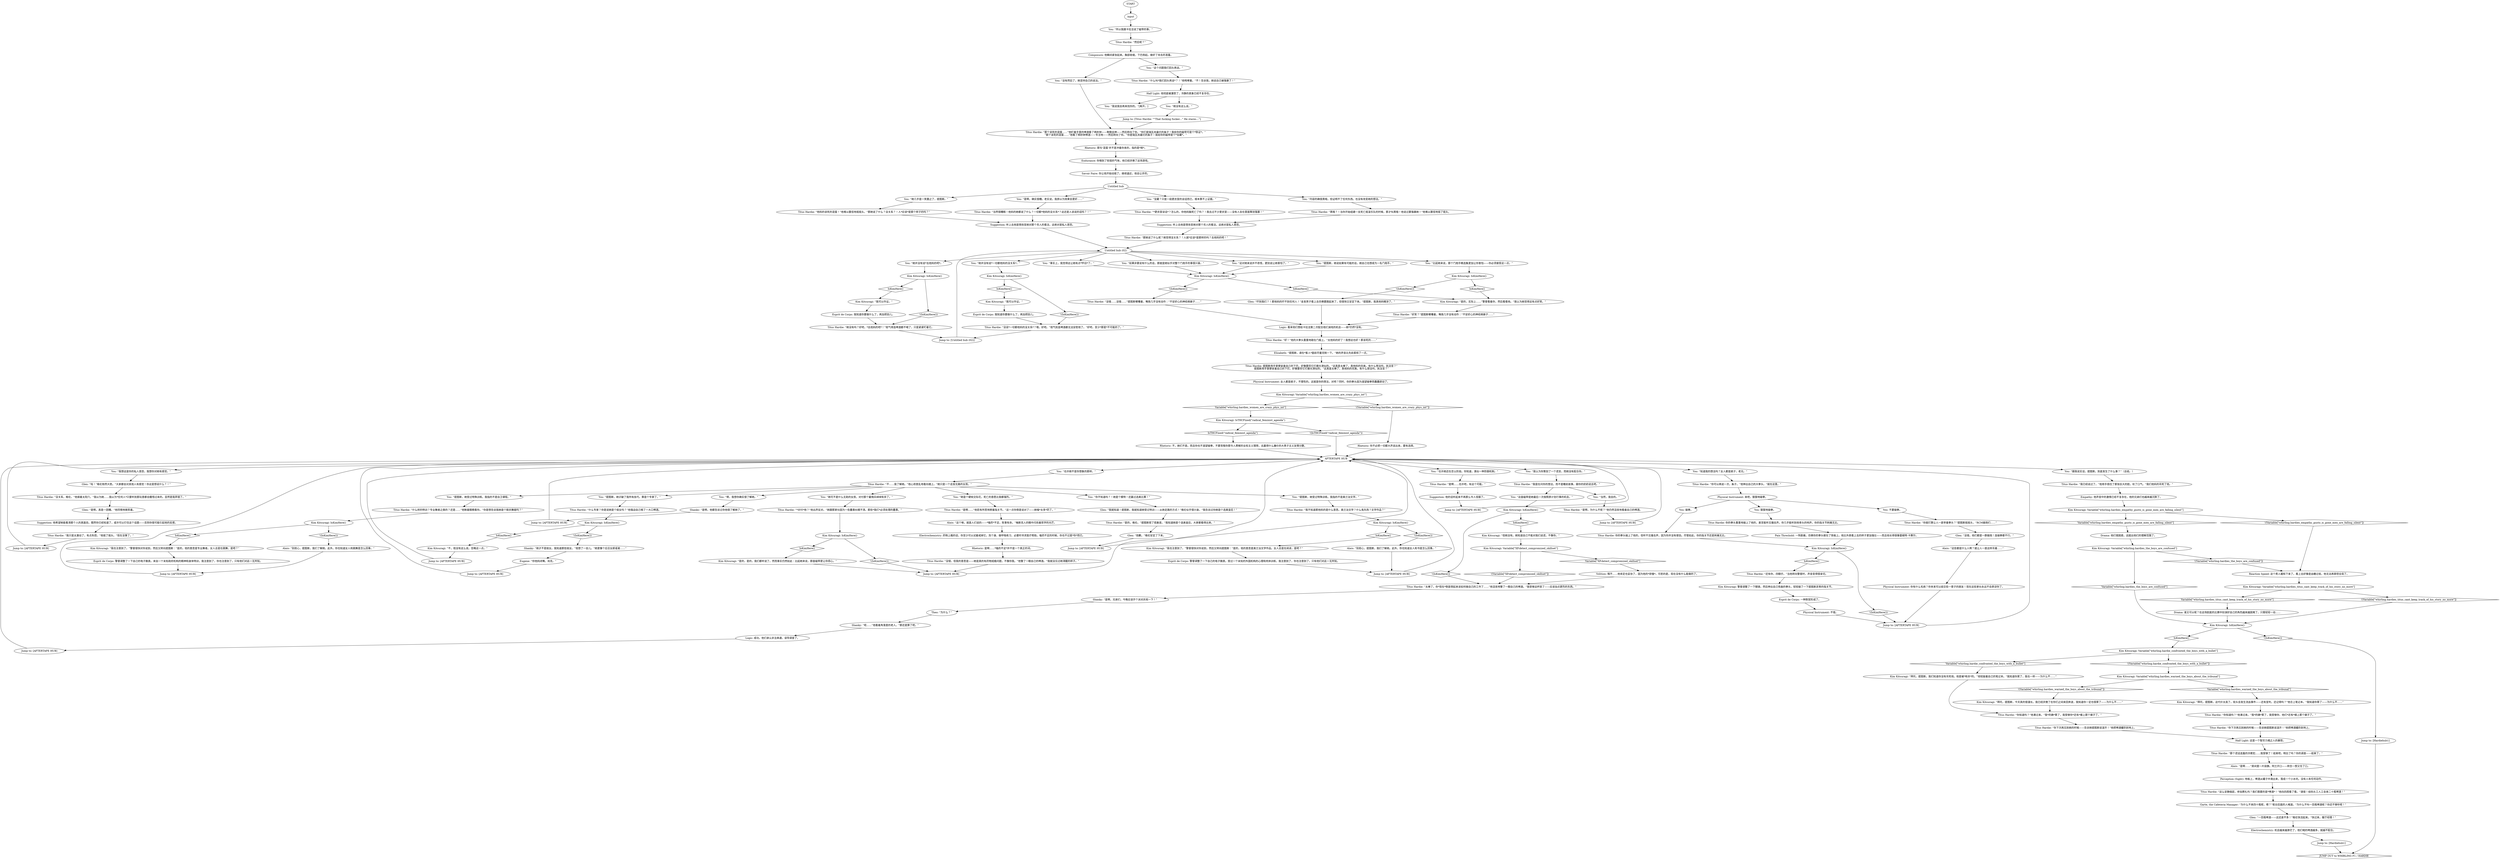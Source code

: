 # WHIRLING F1 / HARDIE AFTER TALKING TO KLAASJE
# * Back from Klaasje.
#* Get the doorgunner mixtape
# ==================================================
digraph G {
	  0 [label="START"];
	  1 [label="input"];
	  2 [label="Titus Hardie: “黑暗？！当你开始组建一支死亡摇滚乐队的时候，那才叫黑暗！他说过要强暴她！”他难以置信地摇了摇头。"];
	  3 [label="Titus Hardie: “当然很糟糕！他妈的她都说了什么？一切都*他妈的没关系*？这还是人该说的话吗？！”"];
	  4 [label="Esprit de Corps: 我知道你要做什么了，再加把劲儿。"];
	  5 [label="Jump to: [Untitled hub (02)]"];
	  6 [label="Titus Hardie: “你可以再说一次，条子。”他伸出自己的大拳头。“就在这里。”"];
	  7 [label="Kim Kitsuragi: IsTHCFixed(\"radical_feminist_agenda\")"];
	  8 [label="IsTHCFixed(\"radical_feminist_agenda\")", shape=diamond];
	  9 [label="!(IsTHCFixed(\"radical_feminist_agenda\"))", shape=diamond];
	  10 [label="Kim Kitsuragi: Variable[\"whirling.hardies_women_are_crazy_phys_int\"]"];
	  11 [label="Variable[\"whirling.hardies_women_are_crazy_phys_int\"]", shape=diamond];
	  12 [label="!(Variable[\"whirling.hardies_women_are_crazy_phys_int\"])", shape=diamond];
	  13 [label="You: “当然，我会的。”"];
	  14 [label="Theo: “为什么？”"];
	  15 [label="Jump to: [AFTERTAPE HUB]"];
	  16 [label="Esprit de Corps: 警督调整了一下自己的电子腕表。来自一个未知政府机构的精神和身体特训，我注意到了，你也注意到了。只有他们对此一无所知。"];
	  17 [label="Jump to: [AFTERTAPE HUB]"];
	  18 [label="You: “所以我跟卡拉洁说了磁带的事。”"];
	  19 [label="Kim Kitsuragi: IsKimHere()"];
	  20 [label="IsKimHere()", shape=diamond];
	  21 [label="!(IsKimHere())", shape=diamond];
	  22 [label="Esprit de Corps: 我知道你要做什么了，再加把劲儿。"];
	  23 [label="Glen: “吓到我们？！那他妈的吓不到任何人！”金发男子看上去仿佛要跳起来了，但很快又安定下来。“提图斯，我真他妈糊涂了。”"];
	  24 [label="You: “提图斯，她识破了我所有技巧。算是个专家了。”"];
	  25 [label="Glen: “一百瓶啤酒——这还差不多！”格伦快活起来。“快过来，餐厅经理！”"];
	  26 [label="Kim Kitsuragi: “我可以作证。”"];
	  27 [label="You: 不要碰拳。"];
	  28 [label="Titus Hardie: “我已经说过了。”他用手捂住了那张巨大的脸，叹了口气。“我们他妈的吊死了他。”"];
	  29 [label="You: “嗯，我想你确实很了解她。”"];
	  30 [label="Jump to: [AFTERTAPE HUB]"];
	  31 [label="Titus Hardie: “*对付*他？”他出声反对。“她跟那家伙因为一些蠢事纠缠不清。那些*我们*必须处理的蠢事。”"];
	  32 [label="Kim Kitsuragi: IsKimHere()"];
	  33 [label="IsKimHere()", shape=diamond];
	  34 [label="!(IsKimHere())", shape=diamond];
	  35 [label="Kim Kitsuragi: “拜托，提图斯。我们知道你没有吊死他。他是被*枪杀*的。”他轻敲着自己的笔记本。“我知道你累了，我也一样——为什么不……”"];
	  36 [label="You: “她几乎是一笑置之了，提图斯。”"];
	  37 [label="Titus Hardie: “他妈的该死的混蛋！”他难以置信地摇摇头。“那她说了什么？没关系？！人*应该*是那个样子的吗？”"];
	  38 [label="You: “她并没有说*去他妈的吧*。”"];
	  39 [label="Titus Hardie: “没说*一切都他妈的没关系*？哦，好吧。”他气到连啤酒都无法安慰他了。“好吧，至少*那是*不可能的了。”"];
	  40 [label="Kim Kitsuragi: IsKimHere()"];
	  41 [label="IsKimHere()", shape=diamond];
	  42 [label="!(IsKimHere())", shape=diamond];
	  43 [label="Alain: “这些都是什么人啊？就让人一直这样吊着……”"];
	  44 [label="Savoir Faire: 你让他开始动摇了。继续逼近，他会让步的。"];
	  45 [label="Titus Hardie: “是啊，为什么不呢？”他仍然沮丧地看着自己的啤酒。"];
	  46 [label="Shanky: “是啊，兄弟们，今晚应该开个派对庆祝一下！”"];
	  47 [label="Kim Kitsuragi: IsKimHere()"];
	  48 [label="IsKimHere()", shape=diamond];
	  49 [label="!(IsKimHere())", shape=diamond];
	  50 [label="Jump to: [Hardiehub1]"];
	  51 [label="You: “这对她来说并不奇怪，更别说让她害怕了。”"];
	  52 [label="Titus Hardie: “*更衣室谈话*？怎么的，你他妈脑死亡了吗？！我去过不少更衣室——没有人会在里面策划强暴！”"];
	  53 [label="Titus Hardie: “不……我了解她。”他心烦意乱地看向楼上。“她只是一个走投无路的女孩。”"];
	  54 [label="You: “我想这是你的私人恩怨，我想你对她有感觉。”"];
	  55 [label="Titus Hardie: “我是在问你的想法，而不是睡前故事。跟你的奶奶说去吧。”"];
	  56 [label="Titus Hardie: “太棒了。你*现在*倒是想起来该如何做自己的工作了……”他沮丧地瞥了一眼自己的啤酒。“我受够这杯尿了——应该加点更烈的东西。”"];
	  57 [label="Titus Hardie: “什么专家？你是说她是个妓女吗？”他强迫自己喝了一大口啤酒。"];
	  58 [label="Kim Kitsuragi: Variable[\"whirling.hardie_confronted_the_boys_with_a_bullet\"]"];
	  59 [label="Variable[\"whirling.hardie_confronted_the_boys_with_a_bullet\"]", shape=diamond];
	  60 [label="!(Variable[\"whirling.hardie_confronted_the_boys_with_a_bullet\"])", shape=diamond];
	  61 [label="Electrochemistry: 机会越来越渺茫了，他们喝的啤酒越多，就越不配合。"];
	  62 [label="You: “提图斯，她说如果有可能的话，她自己也想成为一名门炮手。”"];
	  63 [label="Elizabeth: “提图斯，请在*客人*面前尽量克制一下。”她的声音比先前柔和了一点。"];
	  64 [label="Logic: 看来他们想给卡拉洁第二次配合他们演戏的机会——她*仍然*没有。"];
	  65 [label="Titus Hardie: “没错……没错……”提图斯嘟囔着，嘴唇几乎没有动作：“不安好心的神经病婊子……”"];
	  66 [label="You: 狠狠地碰拳。"];
	  67 [label="You: “我说我会再来找你的。”[离开。]"];
	  68 [label="Kim Kitsuragi: “不，他没有这么说。忽略这一点。”"];
	  69 [label="Glen: “抱歉。”格伦安定了下来。"];
	  70 [label="Jump to: [AFTERTAPE HUB]"];
	  71 [label="Jump to: [AFTERTAPE HUB]"];
	  72 [label="Drama: 他们很困惑，这超出他们的理解范围了。"];
	  73 [label="Titus Hardie: “你知道吗？”他凑过来。“我*的确*累了，我受够你*还有*楼上那个婊子了。”"];
	  74 [label="Rhetoric: 是啊……*嗑药不足*并不是一个真正的词。"];
	  75 [label="Untitled hub"];
	  76 [label="Titus Hardie: 你的拳头重重地碰上了他的，甚至能听见撞击声。你几乎能听到他骨头的响声，你的指关节刺痛无比。"];
	  77 [label="Empathy: 他声音中的激情已经不复存在，他的兄弟们也越来越沉默了。"];
	  78 [label="Kim Kitsuragi: IsKimHere()"];
	  79 [label="IsKimHere()", shape=diamond];
	  80 [label="!(IsKimHere())", shape=diamond];
	  81 [label="Kim Kitsuragi: Variable[\"XP.detect_compromized_skillset\"]"];
	  82 [label="Variable[\"XP.detect_compromized_skillset\"]", shape=diamond];
	  83 [label="!(Variable[\"XP.detect_compromized_skillset\"])", shape=diamond];
	  84 [label="Shanky: “是啊，他都告诉过你他很了解她了。”"];
	  85 [label="You: “她是个硬核交际花，死亡的意愿比我都强烈。”"];
	  86 [label="Kim Kitsuragi: IsKimHere()"];
	  87 [label="IsKimHere()", shape=diamond];
	  88 [label="!(IsKimHere())", shape=diamond];
	  89 [label="Jump to: [Hardiehub1]"];
	  90 [label="Titus Hardie: “这么安静搞屁，参加葬礼吗？我们需要的是*啤酒*！”他向四周看了看。“酒保！给码头工人工会来二十瓶啤酒！”"];
	  91 [label="Titus Hardie: “你下次再见到她的时候——告诉她提图斯说滚开！”他把啤酒罐扔到地上。"];
	  92 [label="Kim Kitsuragi: IsKimHere()"];
	  93 [label="IsKimHere()", shape=diamond];
	  94 [label="!(IsKimHere())", shape=diamond];
	  95 [label="You: “比起她来说，那个门炮手精选集更加让你害怕——你必须接受这一点。”"];
	  96 [label="Glen: “呿！”格伦勃然大怒。“大家都会对其他人有感觉！你这是想说什么？！”"];
	  97 [label="You: “这盘磁带是她最后一次按照原计划行事的机会。”"];
	  98 [label="Kim Kitsuragi: IsKimHere()"];
	  99 [label="IsKimHere()", shape=diamond];
	  100 [label="!(IsKimHere())", shape=diamond];
	  101 [label="You: “你不知道吗？！她是个模特！还赢过选美比赛！”"];
	  102 [label="Reaction Speed: 这个男人缓和下来了。看上去好像是血糖过低，他无法再掌控全局了。"];
	  103 [label="Drama: 谁又可以呢？在这场肮脏的比赛中扮演好自己的角色越来越困难了。只需轻轻一动……"];
	  104 [label="Titus Hardie: “你知道吗？”他凑过来。“我*的确*累了，我受够你、他们*还有*楼上那个婊子了。”"];
	  105 [label="You: “是啊，确实很糟。老实说，我原以为效果会更好……”"];
	  106 [label="You: “她并没有说*一切都他妈的没关系*。”"];
	  107 [label="Titus Hardie: “是啊……也许吧，有这个可能。”"];
	  108 [label="Half Light: 这是一个智穷力竭之人的暴怒。"];
	  109 [label="Jump to: [AFTERTAPE HUB]"];
	  110 [label="Glen: “我就知道！提图斯，我就知道她受过特训——从她走路的方式！”格伦似乎很兴奋。“我告诉过你她是个选美皇后！”"];
	  111 [label="Kim Kitsuragi: IsKimHere()"];
	  112 [label="IsKimHere()", shape=diamond];
	  113 [label="!(IsKimHere())", shape=diamond];
	  114 [label="Jump to: [AFTERTAPE HUB]"];
	  115 [label="You: “宝藏？只是一段更衣室的谈话而已，根本算不上证据。”"];
	  116 [label="Suggestion: 听上去他是想改变她对那个吊人的看法，这绝对是私人恩怨。"];
	  117 [label="Kim Kitsuragi: IsKimHere()"];
	  118 [label="IsKimHere()", shape=diamond];
	  119 [label="!(IsKimHere())", shape=diamond];
	  120 [label="Kim Kitsuragi: “但她没有。她知道自己不能对我们说谎，不像你。”"];
	  121 [label="Physical Instrument: 来吧，狠狠地碰拳。"];
	  122 [label="You: “提图斯，她受过特殊训练。我指的不是奥兰治文学。”"];
	  123 [label="You: “事实上，我觉得这让她有点*怀旧*了。”"];
	  124 [label="You: “如果非要说有什么的话，那就是她似乎对整个门炮手的事很兴奋。”"];
	  125 [label="You: “知道我的想法吗？女人都是疯子，老兄。”"];
	  126 [label="Alain: “别担心，提图斯，我们了解她。此外，你也知道女人和书是怎么回事。”"];
	  127 [label="You: “她可不是什么无助的女孩，对付那个雇佣兵绰绰有余了。”"];
	  128 [label="Garte, the Cafeteria Manager: “为什么不来四十瓶呢，嗯？”柜台后面的人喊道。“为什么不叫一百瓶啤酒呢？你还不够吵呢！”"];
	  129 [label="You: “没有然后了，她坚持自己的说法。”"];
	  130 [label="Endurance: 你嗅到了软弱的气味，他已经厌倦了这场游戏。"];
	  131 [label="You: 碰拳。"];
	  132 [label="Esprit de Corps: 一种默契形成了。"];
	  133 [label="You: “这个问题我们回头再谈。”"];
	  134 [label="Rhetoric: 你不必把一切都大声说出来，要有选择。"];
	  135 [label="Logic: 成功。他们承认非法串通，误导调查了。"];
	  136 [label="Jump to: [AFTERTAPE HUB]"];
	  137 [label="Alain: “这个嘛，就是人们说的——*嗑药*不足，败事有余。”梅斯克人的眼中闪烁着哲学的光芒。"];
	  138 [label="Electrochemistry: 药物上瘾的话，你至少可以试着戒掉它。洗个澡、做呼吸练习、必要时寻求医疗帮助。嗑药不足的时候，你也不过是*你*而已。"];
	  139 [label="Kim Kitsuragi: Variable[\"whirling.hardies_empathy_gusto_is_gone_men_are_falling_silent\"]"];
	  140 [label="Variable[\"whirling.hardies_empathy_gusto_is_gone_men_are_falling_silent\"]", shape=diamond];
	  141 [label="!(Variable[\"whirling.hardies_empathy_gusto_is_gone_men_are_falling_silent\"])", shape=diamond];
	  142 [label="Untitled hub (02)"];
	  143 [label="Titus Hardie: “你就打算让人一直举着拳头？”提图斯摇摇头，“RCM娘炮们……”"];
	  144 [label="Pain Threshold: 一阵剧痛，仿佛你的拳头砸在了铁板上。他比外表看上去的样子更加强壮——而且他长得很像雷姆特·卡赛尔。"];
	  145 [label="Titus Hardie: “什么叫*我们回头再谈*？！”他咆哮着。“不！告诉我，她说自己被强暴了！”"];
	  146 [label="Glen: “是啊，真是一团糟。”他同情地微笑着。"];
	  147 [label="Kim Kitsuragi: IsKimHere()"];
	  148 [label="IsKimHere()", shape=diamond];
	  149 [label="!(IsKimHere())", shape=diamond];
	  150 [label="Kim Kitsuragi: “我也注意到了。”警督很快对你说到，然后又转向提图斯：“是的，他的意思是奥兰治文学作品。女人总是在阅读，是吧？”"];
	  151 [label="Jump to: [AFTERTAPE HUB]"];
	  152 [label="Titus Hardie: “然后呢？”"];
	  153 [label="Rhetoric: 那句‘混蛋’并不是冲着你来的，指的是*她*。"];
	  154 [label="Titus Hardie: “好！”他的大拳头重重地砸在门框上。“太他妈的好了！我想这也好！那该死的……”"];
	  155 [label="Jump to: [AFTERTAPE HUB]"];
	  156 [label="Rhetoric: 不，她们不是。而且你也不渴望碰拳。不要背叛你那令人费解的女权主义理想，去赢得什么廉价的大男子主义友情分数。"];
	  157 [label="Titus Hardie: “我只是太激动了，有点失控。”他摇了摇头。“现在没事了。”"];
	  158 [label="Volition: 哦不……他肯定也妥协了，因为他的*骄傲*。可悲的是，现在没有什么能做的了。"];
	  159 [label="Physical Instrument: 不错。"];
	  160 [label="Shanky: “她才不是妓女。我知道那些妓女。”他想了一会儿。“她更像个应召女郎或者……”"];
	  161 [label="Titus Hardie: “好笑？”提图斯嘟囔着，嘴唇几乎没有动作：“不安好心的神经病婊子……”"];
	  162 [label="Perception (Sight): 地板上，啤酒从罐子中滴出来，落成一个小水坑。没有人有任何动作。"];
	  163 [label="You: “她没有这么说。”"];
	  164 [label="Jump to: [AFTERTAPE HUB]"];
	  165 [label="You: “提图斯，她受过特殊训练。我指的不是自卫课程。”"];
	  166 [label="Kim Kitsuragi: Variable[\"whirling.hardies_the_boys_are_confused\"]"];
	  167 [label="Variable[\"whirling.hardies_the_boys_are_confused\"]", shape=diamond];
	  168 [label="!(Variable[\"whirling.hardies_the_boys_are_confused\"])", shape=diamond];
	  169 [label="Titus Hardie: “那个谎话连篇的诈欺犯……我受够了！结束吧，明白了吗？你的调查——结束了。”"];
	  170 [label="Kim Kitsuragi: “拜托，提图斯。这代价太高了。街头会发生流血事件——还有宣判，还记得吗？”他合上笔记本。“我知道你累了——为什么不……”"];
	  171 [label="Titus Hardie: “那个该死的混蛋……”他盯着手里的啤酒看了两秒钟——聚精会神——然后转向了你。”你们是瑞瓦肖最烂的条子！我给你的磁带可是个*铁证*。”\n“那个该死的混蛋……”他看了两秒钟啤酒——专注地——然后转向了你。“你是瑞瓦肖最烂的条子！我给你的磁带是个*宝藏*。”"];
	  172 [label="Kim Kitsuragi: “我可以作证。”"];
	  173 [label="You: “也许她不是你想象的那样。”"];
	  174 [label="Titus Hardie: 你的拳头碰上了他的，但听不见撞击声，因为你并没有使劲。尽管如此，你的指关节还是刺痛无比。"];
	  175 [label="Half Light: 他彻底被激怒了，冷静的表象已经不复存在。"];
	  176 [label="Shanky: “呃……”他看着角落里的老人。“那还是算了吧。”"];
	  177 [label="Titus Hardie: “我不知道那他妈的是什么意思。奥兰治文学？什么鬼东西？文学作品？”"];
	  178 [label="Esprit de Corps: 警督调整了一下自己的电子腕表。受过一个未知的外国机构的心理和肉体训练，我注意到了，你也注意到了。只有他们对此一无所知。"];
	  179 [label="Kim Kitsuragi: “我也注意到了。”警督很快对你说到，然后又转向提图斯：“是的，他的意思是专业舞者。女人总是在跳舞，是吧？”"];
	  180 [label="Titus Hardie: “是啊……”他若有所思地掰着指关节。“这一点你倒是说对了——她嗑*太多*药了。”"];
	  181 [label="Titus Hardie: “那她说了什么呢？她觉得没关系？！人就*应该*是那样的吗？去他妈的吧！”"];
	  182 [label="Suggestion: 他的话听起来不再那么令人信服了。"];
	  183 [label="Titus Hardie: “还有你，四眼仔。”当他转向警督时，声音变得很亲切。"];
	  184 [label="You: “我认为你策划了一个谎言，而她没有配合你。”"];
	  185 [label="Titus Hardie: “什么样的特训？专业舞者之类的？还是……”他眯着眼睛看你。“你是想告诉我她是个脱衣舞娘吗？”"];
	  186 [label="Alain: “别担心，提图斯，我们了解她。此外，你也知道女人和跳舞是怎么回事。”"];
	  187 [label="Eugene: “你他妈闭嘴，尚克。”"];
	  188 [label="Titus Hardie: “没错，但我的意思是——她是真的有药物成瘾问题，不像你我。”他瞥了一眼自己的啤酒。“我就没见过她清醒的样子。”"];
	  189 [label="Kim Kitsuragi: Variable[\"whirling.hardies_warned_the_boys_about_the_tribunal\"]"];
	  190 [label="Variable[\"whirling.hardies_warned_the_boys_about_the_tribunal\"]", shape=diamond];
	  191 [label="!(Variable[\"whirling.hardies_warned_the_boys_about_the_tribunal\"])", shape=diamond];
	  192 [label="Titus Hardie: “她没有吗？好吧，*去他妈的吧*！”他气得连啤酒都不喝了，只是紧紧盯着它。"];
	  193 [label="Kim Kitsuragi: 警督调整了一下眼镜，然后伸出自己弯曲的拳头，轻轻碰了一下提图斯淤青的指关节。"];
	  194 [label="Titus Hardie: “没关系，格伦。”他揉着太阳穴。“我以为她……我以为*任何人*只要听到那玩意都会醒悟过来的。显然是我弄错了。”"];
	  195 [label="Physical Instrument: 你有什么毛病？你本来可以结交些一辈子的朋友！现在这些家伙永远不会原谅你了。"];
	  196 [label="Titus Hardie: “是的，格伦。”提图斯捏了捏鼻梁。“我知道她是个选美皇后，大家都看得出来。”"];
	  197 [label="Kim Kitsuragi: “是的，是的，我们都听说了。然而事实仍然如此：比起她来说，那盘磁带更让你烦心。”"];
	  198 [label="Kim Kitsuragi: Variable[\"whirling.hardies_titus_cant_keep_track_of_his_story_no_more\"]"];
	  199 [label="Variable[\"whirling.hardies_titus_cant_keep_track_of_his_story_no_more\"]", shape=diamond];
	  200 [label="!(Variable[\"whirling.hardies_titus_cant_keep_track_of_his_story_no_more\"])", shape=diamond];
	  201 [label="Titus Hardie: “你下次再见到她的时候——告诉她提图斯说滚开！”他把啤酒罐扔到地上。"];
	  202 [label="You: “内容的确很黑暗，但证明不了任何东西。也没有改变她的想法。”"];
	  203 [label="Suggestion: 听上去他是想改变她对那个吊人的看法，这绝对是私人恩怨。"];
	  204 [label="Titus Hardie: 提图斯用手掌摩挲着自己的下巴，好像要将它打磨光滑似的。“这真是太棒了，真他妈的完美。有什么想法吗，执法官？”\n提图斯用手掌摩挲着自己的下巴，好像要将它打磨光滑似的。“这真是太棒了，真他妈的完美。有什么想法吗，执法官？”"];
	  205 [label="AFTERTAPE HUB"];
	  206 [label="You: “也许她还在否认阶段。你知道，类似一种防御机制。”"];
	  207 [label="Jump to: [AFTERTAPE HUB]"];
	  208 [label="Glen: “没错，他们都是一群娘炮！连碰拳都不行。”"];
	  209 [label="Jump to: [Titus Hardie: \"\"That fucking fucker...\" He stares...\"]"];
	  210 [label="Suggestion: 他希望她能看清那个人的真面目。既然你已经知道了，或许可以打住这个话题——否则你很可能引起他的反感。"];
	  211 [label="Kim Kitsuragi: “拜托，提图斯，今天真的很漫长。我已经厌倦了在你们之间来回奔波，我知道你一定也很累了——为什么不……”"];
	  212 [label="Alain: “是啊……”房间里一片寂静。阿兰开口——转念一想又住了口。"];
	  213 [label="Composure: 他瞬间紧张起来。胸部收缩，下巴扬起。做好了攻击的准备。"];
	  214 [label="Kim Kitsuragi: “是的，实际上……”警督看着你，然后看看他。“我认为她觉得这有点好笑。”"];
	  216 [label="Physical Instrument: 女人都是疯子，不理性的。这就是你的想法，对吧？同时，你的拳头因为渴望碰拳而蠢蠢欲动了。"];
	  217 [label="You: “跟我说实话，提图斯。到底发生了什么事？”（总结。）"];
	  6400161 [label="JUMP OUT to WHIRLING F1 / HARDIE", shape=diamond];
	  0 -> 1
	  1 -> 18
	  2 -> 116
	  3 -> 203
	  4 -> 192
	  5 -> 142
	  6 -> 121
	  7 -> 8
	  7 -> 9
	  8 -> 156
	  9 -> 205
	  10 -> 11
	  10 -> 12
	  11 -> 7
	  12 -> 134
	  13 -> 45
	  14 -> 176
	  15 -> 205
	  16 -> 70
	  17 -> 205
	  18 -> 152
	  19 -> 20
	  19 -> 21
	  20 -> 214
	  21 -> 65
	  22 -> 39
	  23 -> 64
	  24 -> 57
	  25 -> 61
	  26 -> 4
	  27 -> 143
	  28 -> 77
	  29 -> 84
	  30 -> 205
	  31 -> 32
	  32 -> 33
	  32 -> 34
	  33 -> 197
	  34 -> 151
	  35 -> 73
	  36 -> 37
	  37 -> 203
	  38 -> 92
	  39 -> 5
	  40 -> 41
	  40 -> 42
	  41 -> 183
	  42 -> 207
	  43 -> 195
	  44 -> 75
	  45 -> 109
	  46 -> 14
	  47 -> 48
	  47 -> 49
	  48 -> 150
	  49 -> 126
	  50 -> 6400161
	  51 -> 19
	  52 -> 116
	  53 -> 101
	  53 -> 165
	  53 -> 85
	  53 -> 24
	  53 -> 122
	  53 -> 29
	  53 -> 127
	  54 -> 96
	  55 -> 97
	  55 -> 13
	  56 -> 46
	  57 -> 147
	  58 -> 59
	  58 -> 60
	  59 -> 35
	  60 -> 189
	  61 -> 50
	  62 -> 19
	  63 -> 204
	  64 -> 154
	  65 -> 64
	  66 -> 76
	  68 -> 114
	  69 -> 155
	  70 -> 205
	  71 -> 205
	  72 -> 166
	  73 -> 201
	  74 -> 188
	  75 -> 105
	  75 -> 202
	  75 -> 115
	  75 -> 36
	  76 -> 144
	  77 -> 139
	  78 -> 80
	  78 -> 79
	  79 -> 120
	  80 -> 56
	  81 -> 82
	  81 -> 83
	  82 -> 158
	  83 -> 56
	  84 -> 71
	  85 -> 180
	  86 -> 88
	  86 -> 87
	  87 -> 58
	  88 -> 89
	  89 -> 6400161
	  90 -> 128
	  91 -> 108
	  92 -> 93
	  92 -> 94
	  93 -> 26
	  94 -> 192
	  95 -> 98
	  96 -> 194
	  97 -> 78
	  98 -> 99
	  98 -> 100
	  99 -> 214
	  100 -> 23
	  101 -> 110
	  102 -> 198
	  103 -> 86
	  104 -> 91
	  105 -> 3
	  106 -> 117
	  107 -> 182
	  108 -> 169
	  109 -> 205
	  110 -> 196
	  111 -> 112
	  111 -> 113
	  112 -> 179
	  113 -> 186
	  114 -> 205
	  115 -> 52
	  116 -> 181
	  117 -> 118
	  117 -> 119
	  118 -> 172
	  119 -> 39
	  120 -> 81
	  121 -> 27
	  121 -> 66
	  121 -> 131
	  122 -> 177
	  123 -> 19
	  124 -> 19
	  125 -> 6
	  126 -> 30
	  127 -> 31
	  128 -> 25
	  129 -> 171
	  130 -> 44
	  131 -> 174
	  132 -> 159
	  133 -> 145
	  134 -> 205
	  135 -> 15
	  136 -> 205
	  137 -> 138
	  138 -> 74
	  139 -> 140
	  139 -> 141
	  140 -> 72
	  141 -> 102
	  142 -> 38
	  142 -> 106
	  142 -> 51
	  142 -> 123
	  142 -> 124
	  142 -> 62
	  142 -> 95
	  143 -> 208
	  144 -> 40
	  145 -> 175
	  146 -> 210
	  147 -> 148
	  147 -> 149
	  148 -> 68
	  149 -> 160
	  150 -> 178
	  151 -> 205
	  152 -> 213
	  153 -> 130
	  154 -> 63
	  155 -> 205
	  156 -> 205
	  157 -> 164
	  158 -> 56
	  159 -> 207
	  160 -> 187
	  161 -> 64
	  162 -> 90
	  163 -> 209
	  164 -> 205
	  165 -> 185
	  166 -> 168
	  166 -> 167
	  167 -> 86
	  168 -> 102
	  169 -> 212
	  170 -> 104
	  171 -> 153
	  172 -> 22
	  173 -> 53
	  174 -> 40
	  175 -> 67
	  175 -> 163
	  176 -> 135
	  177 -> 47
	  178 -> 30
	  179 -> 16
	  180 -> 137
	  181 -> 142
	  182 -> 136
	  183 -> 193
	  184 -> 55
	  185 -> 111
	  186 -> 70
	  187 -> 17
	  188 -> 151
	  189 -> 190
	  189 -> 191
	  190 -> 170
	  191 -> 211
	  192 -> 5
	  193 -> 132
	  194 -> 146
	  195 -> 207
	  196 -> 69
	  197 -> 151
	  198 -> 200
	  198 -> 199
	  199 -> 103
	  200 -> 86
	  201 -> 108
	  202 -> 2
	  203 -> 142
	  204 -> 216
	  205 -> 173
	  205 -> 206
	  205 -> 54
	  205 -> 184
	  205 -> 217
	  205 -> 125
	  206 -> 107
	  207 -> 205
	  208 -> 43
	  209 -> 171
	  210 -> 157
	  211 -> 73
	  212 -> 162
	  213 -> 129
	  213 -> 133
	  214 -> 161
	  216 -> 10
	  217 -> 28
}

